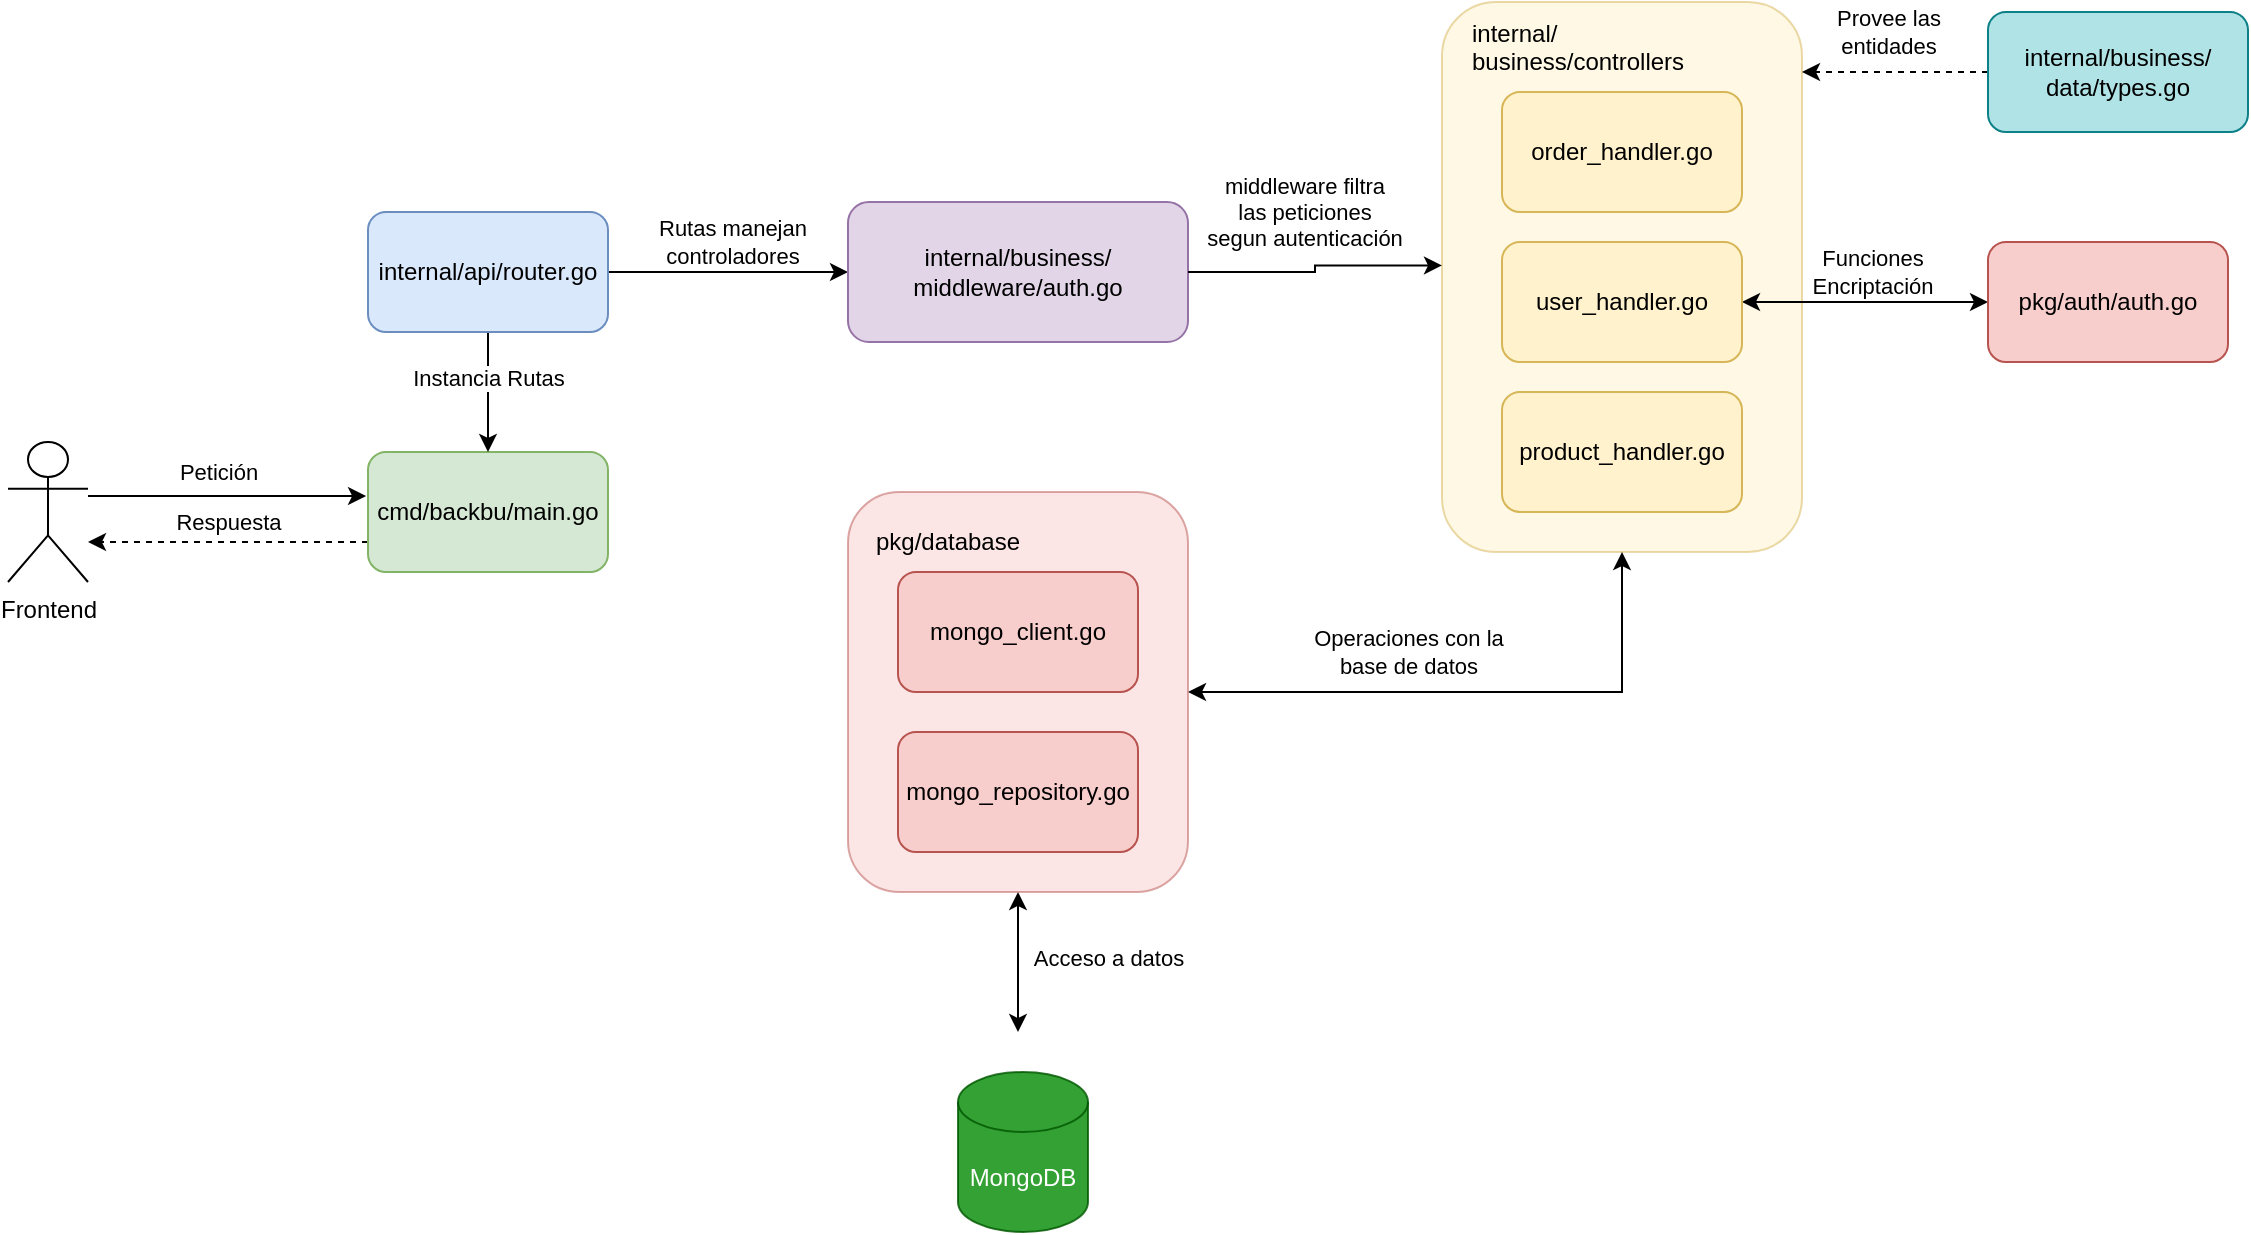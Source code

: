 <mxfile version="24.0.4" type="device">
  <diagram name="Página-1" id="MGbSYrcI-k8P9CvAcpRH">
    <mxGraphModel dx="1242" dy="878" grid="1" gridSize="10" guides="1" tooltips="1" connect="1" arrows="1" fold="1" page="1" pageScale="1" pageWidth="827" pageHeight="1169" math="0" shadow="0">
      <root>
        <mxCell id="0" />
        <mxCell id="1" parent="0" />
        <mxCell id="wRhjPWp9Grv6aKxuOFGn-1" value="Frontend" style="shape=umlActor;verticalLabelPosition=bottom;verticalAlign=top;html=1;outlineConnect=0;" parent="1" vertex="1">
          <mxGeometry x="60" y="255" width="40" height="70" as="geometry" />
        </mxCell>
        <mxCell id="wRhjPWp9Grv6aKxuOFGn-4" value="" style="endArrow=classic;html=1;rounded=0;entryX=-0.008;entryY=0.367;entryDx=0;entryDy=0;entryPerimeter=0;" parent="1" target="wRhjPWp9Grv6aKxuOFGn-6" edge="1">
          <mxGeometry width="50" height="50" relative="1" as="geometry">
            <mxPoint x="100" y="282" as="sourcePoint" />
            <mxPoint x="280" y="280" as="targetPoint" />
          </mxGeometry>
        </mxCell>
        <mxCell id="wRhjPWp9Grv6aKxuOFGn-5" value="Petición" style="edgeLabel;html=1;align=center;verticalAlign=middle;resizable=0;points=[];" parent="wRhjPWp9Grv6aKxuOFGn-4" vertex="1" connectable="0">
          <mxGeometry x="-0.064" y="4" relative="1" as="geometry">
            <mxPoint y="-8" as="offset" />
          </mxGeometry>
        </mxCell>
        <mxCell id="wRhjPWp9Grv6aKxuOFGn-7" style="edgeStyle=orthogonalEdgeStyle;rounded=0;orthogonalLoop=1;jettySize=auto;html=1;exitX=0;exitY=0.75;exitDx=0;exitDy=0;dashed=1;" parent="1" source="wRhjPWp9Grv6aKxuOFGn-6" target="wRhjPWp9Grv6aKxuOFGn-1" edge="1">
          <mxGeometry relative="1" as="geometry">
            <Array as="points">
              <mxPoint x="150" y="305" />
              <mxPoint x="150" y="305" />
            </Array>
          </mxGeometry>
        </mxCell>
        <mxCell id="wRhjPWp9Grv6aKxuOFGn-8" value="Respuesta" style="edgeLabel;html=1;align=center;verticalAlign=middle;resizable=0;points=[];" parent="wRhjPWp9Grv6aKxuOFGn-7" vertex="1" connectable="0">
          <mxGeometry x="-0.1" y="1" relative="1" as="geometry">
            <mxPoint x="-7" y="-11" as="offset" />
          </mxGeometry>
        </mxCell>
        <mxCell id="wRhjPWp9Grv6aKxuOFGn-6" value="cmd/backbu/main.go" style="rounded=1;whiteSpace=wrap;html=1;fillColor=#d5e8d4;strokeColor=#82b366;" parent="1" vertex="1">
          <mxGeometry x="240" y="260" width="120" height="60" as="geometry" />
        </mxCell>
        <mxCell id="wRhjPWp9Grv6aKxuOFGn-10" style="edgeStyle=orthogonalEdgeStyle;rounded=0;orthogonalLoop=1;jettySize=auto;html=1;exitX=0.5;exitY=1;exitDx=0;exitDy=0;" parent="1" source="wRhjPWp9Grv6aKxuOFGn-9" target="wRhjPWp9Grv6aKxuOFGn-6" edge="1">
          <mxGeometry relative="1" as="geometry" />
        </mxCell>
        <mxCell id="wRhjPWp9Grv6aKxuOFGn-11" value="Instancia Rutas" style="edgeLabel;html=1;align=center;verticalAlign=middle;resizable=0;points=[];" parent="wRhjPWp9Grv6aKxuOFGn-10" vertex="1" connectable="0">
          <mxGeometry x="-0.233" relative="1" as="geometry">
            <mxPoint as="offset" />
          </mxGeometry>
        </mxCell>
        <mxCell id="wRhjPWp9Grv6aKxuOFGn-27" style="edgeStyle=orthogonalEdgeStyle;rounded=0;orthogonalLoop=1;jettySize=auto;html=1;exitX=1;exitY=0.5;exitDx=0;exitDy=0;entryX=0;entryY=0.5;entryDx=0;entryDy=0;" parent="1" source="wRhjPWp9Grv6aKxuOFGn-9" target="wRhjPWp9Grv6aKxuOFGn-20" edge="1">
          <mxGeometry relative="1" as="geometry" />
        </mxCell>
        <mxCell id="wRhjPWp9Grv6aKxuOFGn-28" value="Rutas manejan&lt;div&gt;controladores&lt;/div&gt;" style="edgeLabel;html=1;align=center;verticalAlign=middle;resizable=0;points=[];" parent="wRhjPWp9Grv6aKxuOFGn-27" vertex="1" connectable="0">
          <mxGeometry x="0.033" y="-3" relative="1" as="geometry">
            <mxPoint y="-18" as="offset" />
          </mxGeometry>
        </mxCell>
        <mxCell id="wRhjPWp9Grv6aKxuOFGn-9" value="internal/api/router.go" style="rounded=1;whiteSpace=wrap;html=1;fillColor=#dae8fc;strokeColor=#6c8ebf;" parent="1" vertex="1">
          <mxGeometry x="240" y="140" width="120" height="60" as="geometry" />
        </mxCell>
        <mxCell id="wRhjPWp9Grv6aKxuOFGn-12" value="" style="rounded=1;whiteSpace=wrap;html=1;fillColor=#fff2cc;strokeColor=#d6b656;fillStyle=auto;gradientColor=none;opacity=50;" parent="1" vertex="1">
          <mxGeometry x="777" y="35" width="180" height="275" as="geometry" />
        </mxCell>
        <mxCell id="wRhjPWp9Grv6aKxuOFGn-13" value="internal/&lt;div&gt;business/controllers&lt;div&gt;&lt;br&gt;&lt;/div&gt;&lt;/div&gt;" style="text;html=1;align=left;verticalAlign=middle;whiteSpace=wrap;rounded=0;" parent="1" vertex="1">
          <mxGeometry x="790" y="50" width="130" height="30" as="geometry" />
        </mxCell>
        <mxCell id="wRhjPWp9Grv6aKxuOFGn-16" value="order_handler.go" style="rounded=1;whiteSpace=wrap;html=1;fillColor=#fff2cc;strokeColor=#d6b656;" parent="1" vertex="1">
          <mxGeometry x="807" y="80" width="120" height="60" as="geometry" />
        </mxCell>
        <mxCell id="wRhjPWp9Grv6aKxuOFGn-33" style="edgeStyle=orthogonalEdgeStyle;rounded=0;orthogonalLoop=1;jettySize=auto;html=1;exitX=1;exitY=0.5;exitDx=0;exitDy=0;startArrow=classic;startFill=1;" parent="1" source="wRhjPWp9Grv6aKxuOFGn-17" target="wRhjPWp9Grv6aKxuOFGn-32" edge="1">
          <mxGeometry relative="1" as="geometry" />
        </mxCell>
        <mxCell id="wRhjPWp9Grv6aKxuOFGn-34" value="Funciones&lt;div&gt;Encriptación&lt;/div&gt;" style="edgeLabel;html=1;align=center;verticalAlign=middle;resizable=0;points=[];" parent="wRhjPWp9Grv6aKxuOFGn-33" vertex="1" connectable="0">
          <mxGeometry x="0.048" relative="1" as="geometry">
            <mxPoint y="-15" as="offset" />
          </mxGeometry>
        </mxCell>
        <mxCell id="wRhjPWp9Grv6aKxuOFGn-17" value="user_handler.go" style="rounded=1;whiteSpace=wrap;html=1;fillColor=#fff2cc;strokeColor=#d6b656;" parent="1" vertex="1">
          <mxGeometry x="807" y="155" width="120" height="60" as="geometry" />
        </mxCell>
        <mxCell id="wRhjPWp9Grv6aKxuOFGn-18" value="product_handler.go" style="rounded=1;whiteSpace=wrap;html=1;fillColor=#fff2cc;strokeColor=#d6b656;" parent="1" vertex="1">
          <mxGeometry x="807" y="230" width="120" height="60" as="geometry" />
        </mxCell>
        <mxCell id="wRhjPWp9Grv6aKxuOFGn-20" value="internal/business/&lt;div&gt;middleware/auth.go&lt;/div&gt;" style="rounded=1;whiteSpace=wrap;html=1;fillColor=#e1d5e7;strokeColor=#9673a6;" parent="1" vertex="1">
          <mxGeometry x="480" y="135" width="170" height="70" as="geometry" />
        </mxCell>
        <mxCell id="wRhjPWp9Grv6aKxuOFGn-26" style="edgeStyle=orthogonalEdgeStyle;rounded=0;orthogonalLoop=1;jettySize=auto;html=1;exitX=1;exitY=0.5;exitDx=0;exitDy=0;entryX=0;entryY=0.479;entryDx=0;entryDy=0;entryPerimeter=0;" parent="1" source="wRhjPWp9Grv6aKxuOFGn-20" target="wRhjPWp9Grv6aKxuOFGn-12" edge="1">
          <mxGeometry relative="1" as="geometry" />
        </mxCell>
        <mxCell id="wRhjPWp9Grv6aKxuOFGn-29" value="middleware filtra&lt;div&gt;las peticiones&lt;/div&gt;&lt;div&gt;segun autenticación&lt;/div&gt;" style="edgeLabel;html=1;align=center;verticalAlign=middle;resizable=0;points=[];" parent="wRhjPWp9Grv6aKxuOFGn-26" vertex="1" connectable="0">
          <mxGeometry x="-0.207" y="4" relative="1" as="geometry">
            <mxPoint x="6" y="-26" as="offset" />
          </mxGeometry>
        </mxCell>
        <mxCell id="wRhjPWp9Grv6aKxuOFGn-32" value="pkg/auth/auth.go" style="rounded=1;whiteSpace=wrap;html=1;fillColor=#f8cecc;strokeColor=#b85450;" parent="1" vertex="1">
          <mxGeometry x="1050" y="155" width="120" height="60" as="geometry" />
        </mxCell>
        <mxCell id="wRhjPWp9Grv6aKxuOFGn-36" style="edgeStyle=orthogonalEdgeStyle;rounded=0;orthogonalLoop=1;jettySize=auto;html=1;dashed=1;" parent="1" source="wRhjPWp9Grv6aKxuOFGn-35" target="wRhjPWp9Grv6aKxuOFGn-12" edge="1">
          <mxGeometry relative="1" as="geometry">
            <Array as="points">
              <mxPoint x="980" y="70" />
              <mxPoint x="980" y="70" />
            </Array>
          </mxGeometry>
        </mxCell>
        <mxCell id="wRhjPWp9Grv6aKxuOFGn-38" value="Provee las&lt;div&gt;entidades&lt;/div&gt;" style="edgeLabel;html=1;align=center;verticalAlign=middle;resizable=0;points=[];" parent="wRhjPWp9Grv6aKxuOFGn-36" vertex="1" connectable="0">
          <mxGeometry x="0.118" y="2" relative="1" as="geometry">
            <mxPoint x="2" y="-22" as="offset" />
          </mxGeometry>
        </mxCell>
        <mxCell id="wRhjPWp9Grv6aKxuOFGn-35" value="internal/business/&lt;div&gt;data/types.go&lt;/div&gt;" style="rounded=1;whiteSpace=wrap;html=1;fillColor=#b0e3e6;strokeColor=#0e8088;align=center;" parent="1" vertex="1">
          <mxGeometry x="1050" y="40" width="130" height="60" as="geometry" />
        </mxCell>
        <mxCell id="wRhjPWp9Grv6aKxuOFGn-43" value="Operaciones con la&lt;div&gt;base de datos&lt;/div&gt;" style="edgeStyle=orthogonalEdgeStyle;rounded=0;orthogonalLoop=1;jettySize=auto;html=1;exitX=1;exitY=0.5;exitDx=0;exitDy=0;entryX=0.5;entryY=1;entryDx=0;entryDy=0;startArrow=classic;startFill=1;" parent="1" source="wRhjPWp9Grv6aKxuOFGn-39" target="wRhjPWp9Grv6aKxuOFGn-12" edge="1">
          <mxGeometry x="-0.233" y="20" relative="1" as="geometry">
            <mxPoint as="offset" />
          </mxGeometry>
        </mxCell>
        <mxCell id="wRhjPWp9Grv6aKxuOFGn-44" style="edgeStyle=orthogonalEdgeStyle;rounded=0;orthogonalLoop=1;jettySize=auto;html=1;exitX=0.5;exitY=1;exitDx=0;exitDy=0;startArrow=classic;startFill=1;" parent="1" source="wRhjPWp9Grv6aKxuOFGn-39" edge="1">
          <mxGeometry relative="1" as="geometry">
            <mxPoint x="565" y="550" as="targetPoint" />
          </mxGeometry>
        </mxCell>
        <mxCell id="wRhjPWp9Grv6aKxuOFGn-45" value="Acceso a datos" style="edgeLabel;html=1;align=center;verticalAlign=middle;resizable=0;points=[];" parent="wRhjPWp9Grv6aKxuOFGn-44" vertex="1" connectable="0">
          <mxGeometry x="-0.064" y="-4" relative="1" as="geometry">
            <mxPoint x="49" as="offset" />
          </mxGeometry>
        </mxCell>
        <mxCell id="wRhjPWp9Grv6aKxuOFGn-39" value="" style="rounded=1;whiteSpace=wrap;html=1;fillColor=#f8cecc;strokeColor=#b85450;opacity=50;" parent="1" vertex="1">
          <mxGeometry x="480" y="280" width="170" height="200" as="geometry" />
        </mxCell>
        <mxCell id="wRhjPWp9Grv6aKxuOFGn-40" value="pkg/database" style="text;html=1;align=center;verticalAlign=middle;whiteSpace=wrap;rounded=0;" parent="1" vertex="1">
          <mxGeometry x="500" y="290" width="60" height="30" as="geometry" />
        </mxCell>
        <mxCell id="wRhjPWp9Grv6aKxuOFGn-41" value="mongo_client.go" style="rounded=1;whiteSpace=wrap;html=1;fillColor=#f8cecc;strokeColor=#b85450;" parent="1" vertex="1">
          <mxGeometry x="505" y="320" width="120" height="60" as="geometry" />
        </mxCell>
        <mxCell id="wRhjPWp9Grv6aKxuOFGn-42" value="mongo_repository.go" style="rounded=1;whiteSpace=wrap;html=1;fillColor=#f8cecc;strokeColor=#b85450;" parent="1" vertex="1">
          <mxGeometry x="505" y="400" width="120" height="60" as="geometry" />
        </mxCell>
        <mxCell id="wRhjPWp9Grv6aKxuOFGn-46" value="MongoDB" style="shape=cylinder3;whiteSpace=wrap;html=1;boundedLbl=1;backgroundOutline=1;size=15;fillColor=#008a00;fontColor=#ffffff;strokeColor=#005700;opacity=80;" parent="1" vertex="1">
          <mxGeometry x="535" y="570" width="65" height="80" as="geometry" />
        </mxCell>
      </root>
    </mxGraphModel>
  </diagram>
</mxfile>
